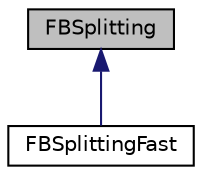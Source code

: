 digraph "FBSplitting"
{
 // INTERACTIVE_SVG=YES
  edge [fontname="Helvetica",fontsize="10",labelfontname="Helvetica",labelfontsize="10"];
  node [fontname="Helvetica",fontsize="10",shape=record];
  Node1 [label="FBSplitting",height=0.2,width=0.4,color="black", fillcolor="grey75", style="filled" fontcolor="black"];
  Node1 -> Node2 [dir="back",color="midnightblue",fontsize="10",style="solid",fontname="Helvetica"];
  Node2 [label="FBSplittingFast",height=0.2,width=0.4,color="black", fillcolor="white", style="filled",URL="$class_f_b_splitting_fast.html",tooltip="Fast forward-backward splitting algorithm. "];
}
